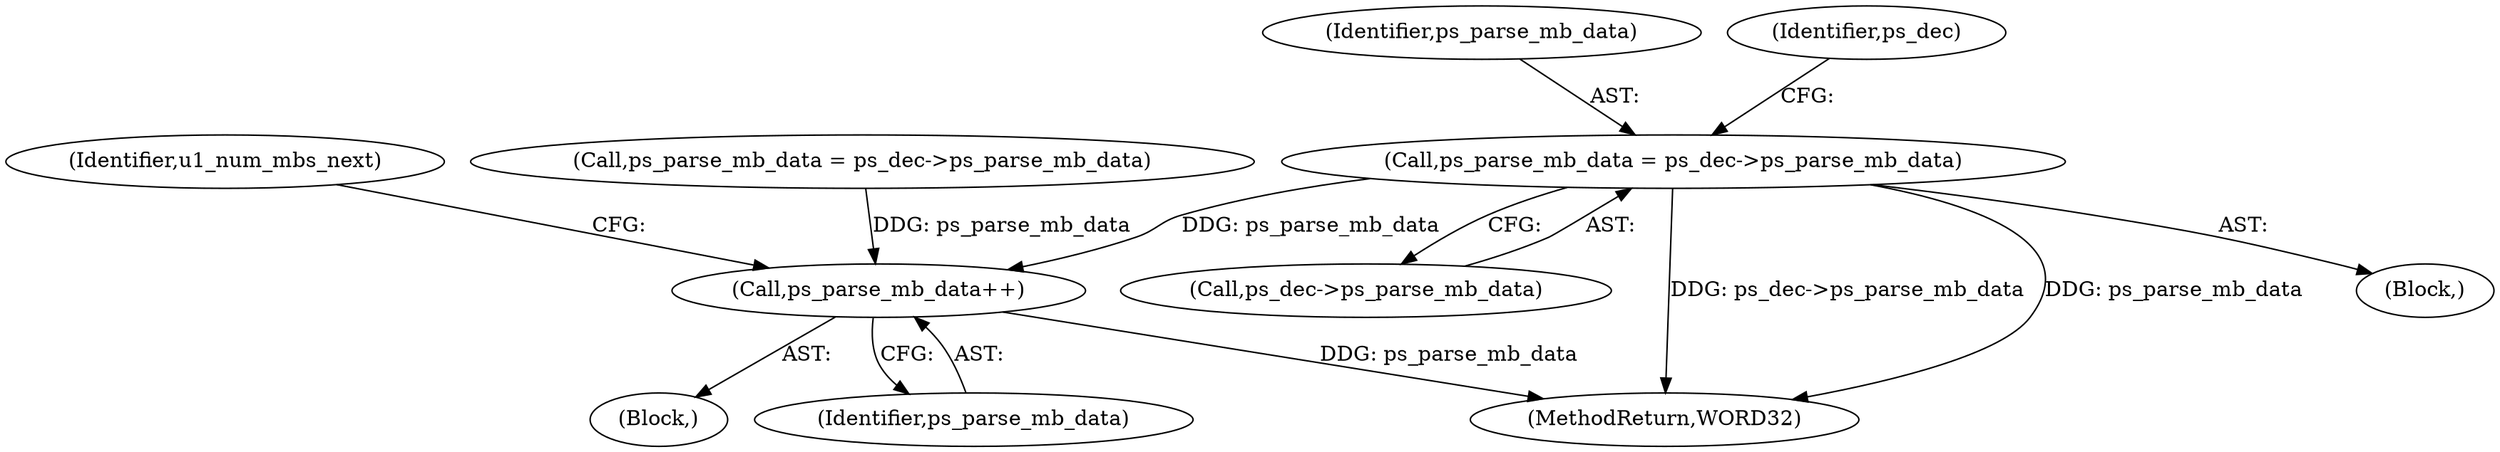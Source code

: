 digraph "0_Android_0b23c81c3dd9ec38f7e6806a3955fed1925541a0_1@pointer" {
"1001292" [label="(Call,ps_parse_mb_data = ps_dec->ps_parse_mb_data)"];
"1001235" [label="(Call,ps_parse_mb_data++)"];
"1001294" [label="(Call,ps_dec->ps_parse_mb_data)"];
"1001293" [label="(Identifier,ps_parse_mb_data)"];
"1001422" [label="(MethodReturn,WORD32)"];
"1001068" [label="(Block,)"];
"1001284" [label="(Block,)"];
"1001236" [label="(Identifier,ps_parse_mb_data)"];
"1001235" [label="(Call,ps_parse_mb_data++)"];
"1001299" [label="(Identifier,ps_dec)"];
"1001238" [label="(Identifier,u1_num_mbs_next)"];
"1001292" [label="(Call,ps_parse_mb_data = ps_dec->ps_parse_mb_data)"];
"1001037" [label="(Call,ps_parse_mb_data = ps_dec->ps_parse_mb_data)"];
"1001292" -> "1001284"  [label="AST: "];
"1001292" -> "1001294"  [label="CFG: "];
"1001293" -> "1001292"  [label="AST: "];
"1001294" -> "1001292"  [label="AST: "];
"1001299" -> "1001292"  [label="CFG: "];
"1001292" -> "1001422"  [label="DDG: ps_dec->ps_parse_mb_data"];
"1001292" -> "1001422"  [label="DDG: ps_parse_mb_data"];
"1001292" -> "1001235"  [label="DDG: ps_parse_mb_data"];
"1001235" -> "1001068"  [label="AST: "];
"1001235" -> "1001236"  [label="CFG: "];
"1001236" -> "1001235"  [label="AST: "];
"1001238" -> "1001235"  [label="CFG: "];
"1001235" -> "1001422"  [label="DDG: ps_parse_mb_data"];
"1001037" -> "1001235"  [label="DDG: ps_parse_mb_data"];
}
